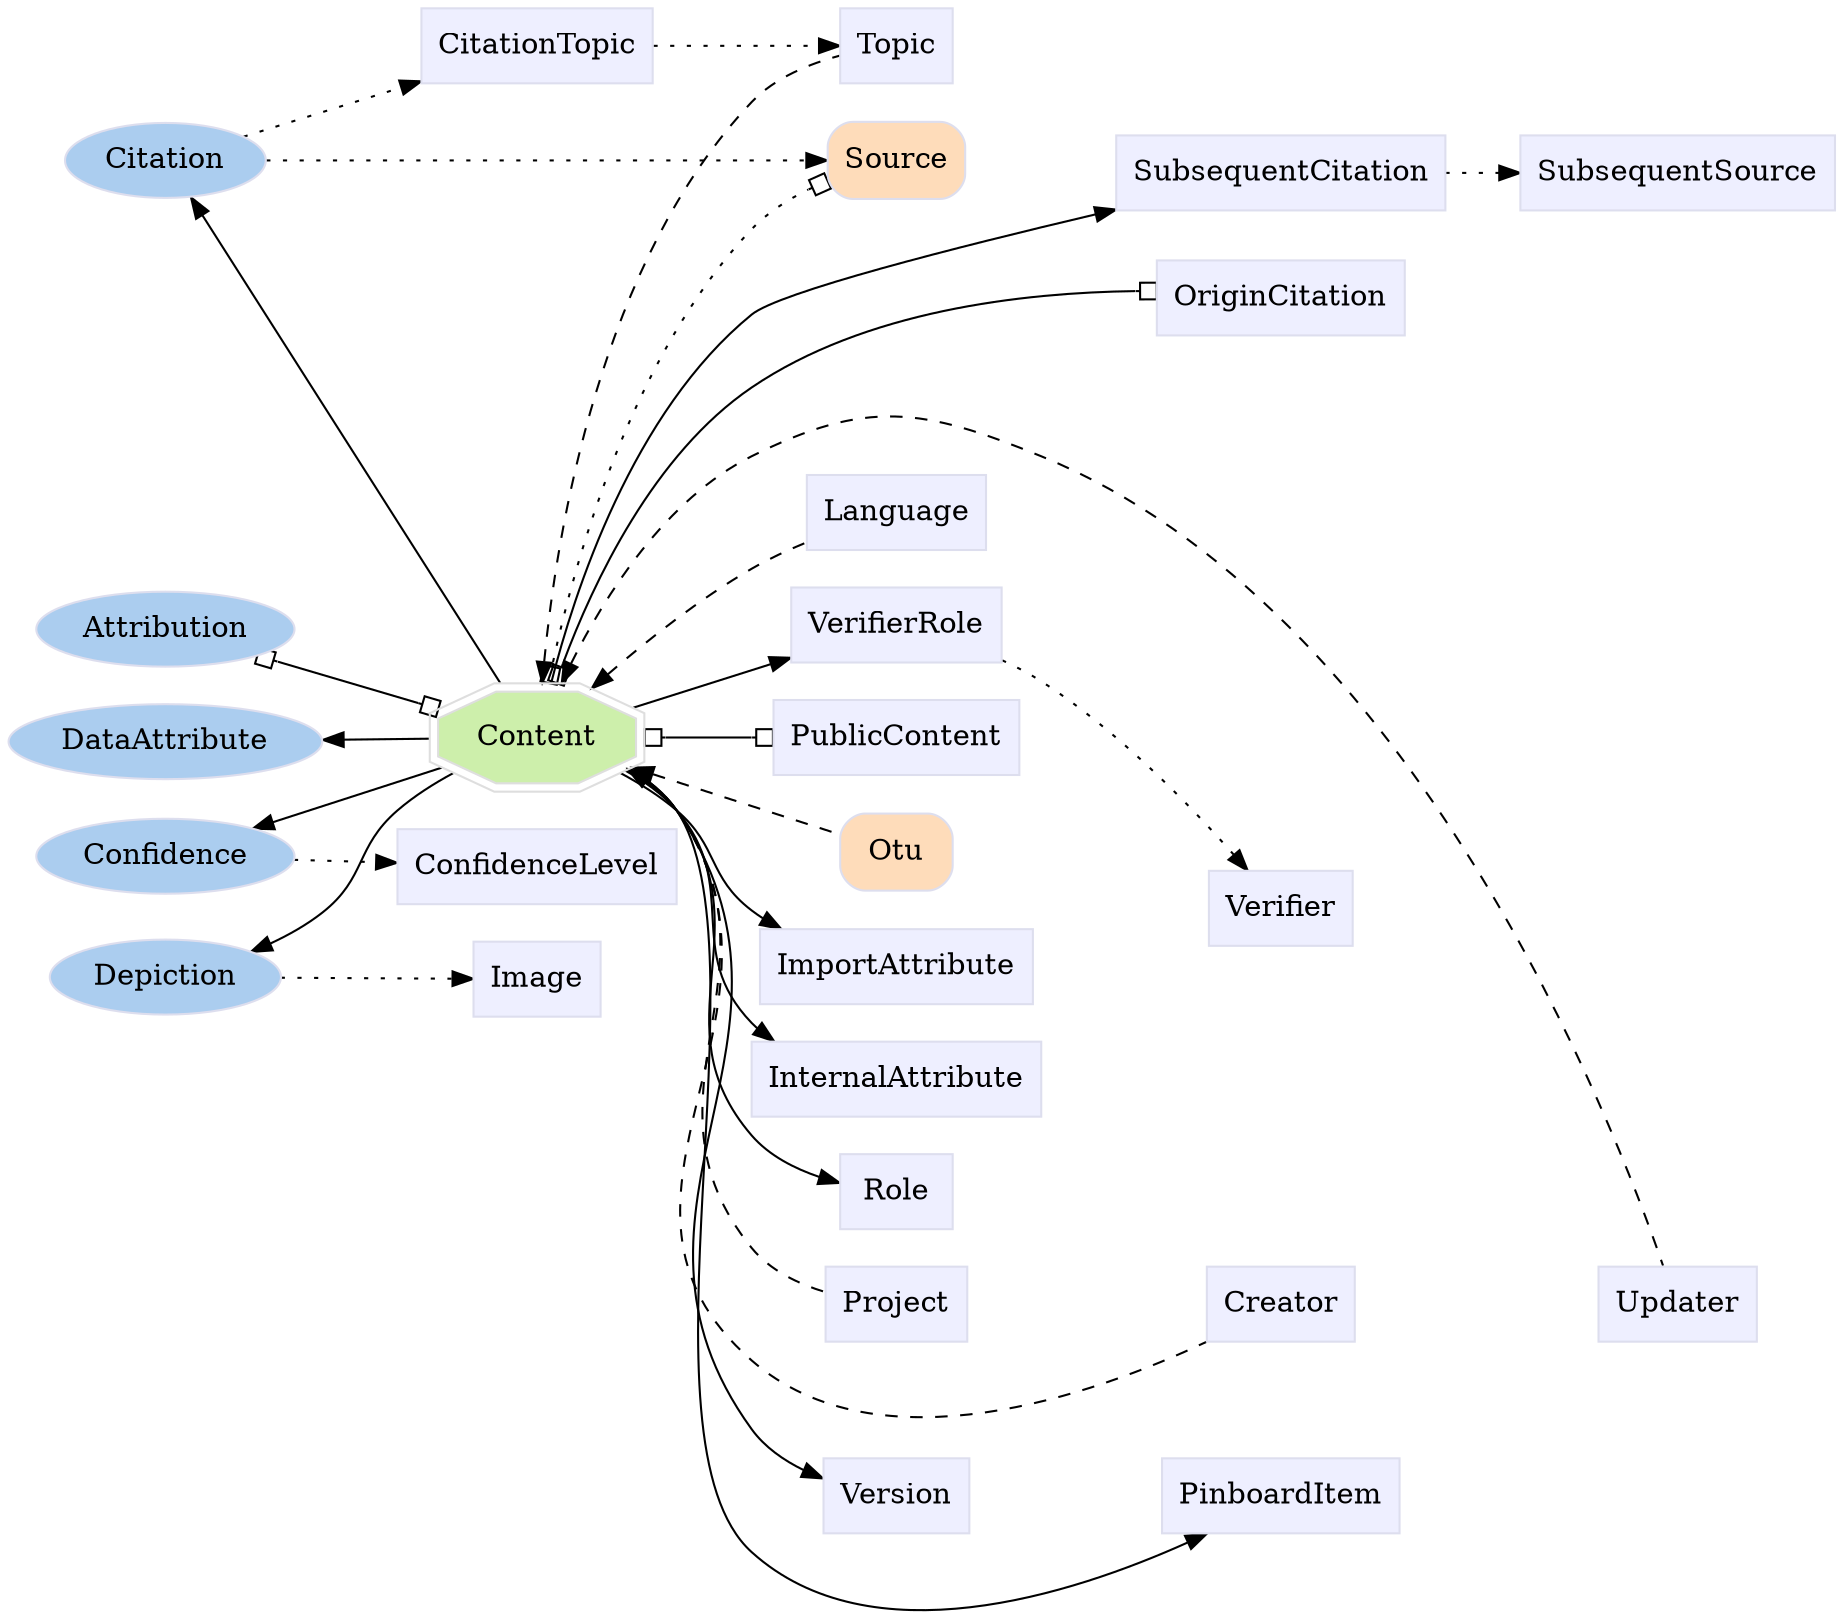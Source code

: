 digraph Content {
	graph [bb="0,0,720.43,762.68",
		label="",
		outputorder=edgesfirst,
		rankdir=LR
	];
	node [label="\N"];
	subgraph annotator_cluster {
		graph [rank=min];
		Citation	[color="#dddeee",
			fillcolor="#abcdef",
			group=annotator,
			height=0.5,
			href="/develop/Data/models.html#citation",
			label=Citation,
			pos="61.588,689.68",
			shape=oval,
			style=filled,
			target=_top,
			width=1.1279];
		Confidence	[color="#dddeee",
			fillcolor="#abcdef",
			group=annotator,
			height=0.5,
			href="/develop/Data/models.html#confidence",
			label=Confidence,
			pos="61.588,355.68",
			shape=oval,
			style=filled,
			target=_top,
			width=1.4833];
		DataAttribute	[color="#dddeee",
			fillcolor="#abcdef",
			group=annotator,
			height=0.5,
			href="/develop/Data/models.html#data-attribute",
			label=DataAttribute,
			pos="61.588,410.68",
			shape=oval,
			style=filled,
			target=_top,
			width=1.7108];
		Depiction	[color="#dddeee",
			fillcolor="#abcdef",
			group=annotator,
			height=0.5,
			href="/develop/Data/models.html#depiction",
			label=Depiction,
			pos="61.588,301.68",
			shape=oval,
			style=filled,
			target=_top,
			width=1.3127];
		Attribution	[color="#dddeee",
			fillcolor="#abcdef",
			group=annotator,
			height=0.5,
			href="/develop/Data/models.html#attribution",
			label=Attribution,
			pos="61.588,464.68",
			shape=oval,
			style=filled,
			target=_top,
			width=1.4406];
	}
	subgraph core {
		Source	[color="#dddeee",
			fillcolor="#fedcba",
			group=core,
			height=0.51389,
			href="/develop/Data/models.html#source",
			label=Source,
			pos="357.55,689.68",
			shape=Mrecord,
			style=filled,
			target=_top,
			width=0.75];
		Otu	[color="#dddeee",
			fillcolor="#fedcba",
			group=core,
			height=0.51389,
			href="/develop/Data/models.html#otu",
			label=Otu,
			pos="357.55,357.68",
			shape=Mrecord,
			style=filled,
			target=_top,
			width=0.75];
	}
	subgraph supporting {
		Content	[color="#dedede",
			fillcolor="#cdefab",
			group=target,
			height=0.61111,
			href="/develop/Data/models.html#content",
			label=Content,
			pos="213.68,412.68",
			shape=doubleoctagon,
			style=filled,
			target=_top,
			width=1.3165];
		CitationTopic	[color="#dddeee",
			fillcolor="#eeefff",
			group=supporting,
			height=0.5,
			href="/develop/Data/models.html#citation-topic",
			label=CitationTopic,
			pos="213.68,744.68",
			shape=box,
			style=filled,
			target=_top,
			width=1.2639];
		ConfidenceLevel	[color="#dddeee",
			fillcolor="#eeefff",
			group=supporting,
			height=0.5,
			href="/develop/Data/models.html#confidence-level",
			label=ConfidenceLevel,
			pos="213.68,354.68",
			shape=box,
			style=filled,
			target=_top,
			width=1.5139];
		Image	[color="#dddeee",
			fillcolor="#eeefff",
			group=supporting,
			height=0.5,
			href="/develop/Data/models.html#image",
			label=Image,
			pos="213.68,300.68",
			shape=box,
			style=filled,
			target=_top,
			width=0.75];
		ImportAttribute	[color="#dddeee",
			fillcolor="#eeefff",
			group=supporting,
			height=0.5,
			href="/develop/Data/models.html#import-attribute",
			label=ImportAttribute,
			pos="357.55,302.68",
			shape=box,
			style=filled,
			target=_top,
			width=1.4201];
		InternalAttribute	[color="#dddeee",
			fillcolor="#eeefff",
			group=supporting,
			height=0.5,
			href="/develop/Data/models.html#internal-attribute",
			label=InternalAttribute,
			pos="357.55,248.68",
			shape=box,
			style=filled,
			target=_top,
			width=1.4826];
		PinboardItem	[color="#dddeee",
			fillcolor="#eeefff",
			group=supporting,
			height=0.5,
			href="/develop/Data/models.html#pinboard-item",
			label=PinboardItem,
			pos="507.8,48.684",
			shape=box,
			style=filled,
			target=_top,
			width=1.2535];
		Role	[color="#dddeee",
			fillcolor="#eeefff",
			group=supporting,
			height=0.5,
			href="/develop/Data/models.html#role",
			label=Role,
			pos="357.55,194.68",
			shape=box,
			style=filled,
			target=_top,
			width=0.75];
		SubsequentCitation	[color="#dddeee",
			fillcolor="#eeefff",
			group=supporting,
			height=0.5,
			href="/develop/Data/models.html#subsequent-citation",
			label=SubsequentCitation,
			pos="507.8,683.68",
			shape=box,
			style=filled,
			target=_top,
			width=1.691];
		SubsequentSource	[color="#dddeee",
			fillcolor="#eeefff",
			group=supporting,
			height=0.5,
			href="/develop/Data/models.html#subsequent-source",
			label=SubsequentSource,
			pos="662.55,683.68",
			shape=box,
			style=filled,
			target=_top,
			width=1.6076];
		Topic	[color="#dddeee",
			fillcolor="#eeefff",
			group=supporting,
			height=0.5,
			href="/develop/Data/models.html#topic",
			label=Topic,
			pos="357.55,744.68",
			shape=box,
			style=filled,
			target=_top,
			width=0.75];
		VerifierRole	[color="#dddeee",
			fillcolor="#eeefff",
			group=supporting,
			height=0.5,
			href="/develop/Data/models.html#verifier-role",
			label=VerifierRole,
			pos="357.55,466.68",
			shape=box,
			style=filled,
			target=_top,
			width=1.1493];
		Verifier	[color="#dddeee",
			fillcolor="#eeefff",
			group=supporting,
			height=0.5,
			href="/develop/Data/models.html#verifier",
			label=Verifier,
			pos="507.8,330.68",
			shape=box,
			style=filled,
			target=_top,
			width=0.79514];
		Version	[color="#dddeee",
			fillcolor="#eeefff",
			group=supporting,
			height=0.5,
			href="/develop/Data/models.html#version",
			label=Version,
			pos="357.55,48.684",
			shape=box,
			style=filled,
			target=_top,
			width=0.79514];
		Creator	[color="#dddeee",
			fillcolor="#eeefff",
			group=supporting,
			height=0.5,
			href="/develop/Data/models.html#creator",
			label=Creator,
			pos="507.8,140.68",
			shape=box,
			style=filled,
			target=_top,
			width=0.78472];
		Language	[color="#dddeee",
			fillcolor="#eeefff",
			group=supporting,
			height=0.5,
			href="/develop/Data/models.html#language",
			label=Language,
			pos="357.55,520.68",
			shape=box,
			style=filled,
			target=_top,
			width=0.96181];
		Project	[color="#dddeee",
			fillcolor="#eeefff",
			group=supporting,
			height=0.5,
			href="/develop/Data/models.html#project",
			label=Project,
			pos="357.55,140.68",
			shape=box,
			style=filled,
			target=_top,
			width=0.75347];
		Updater	[color="#dddeee",
			fillcolor="#eeefff",
			group=supporting,
			height=0.5,
			href="/develop/Data/models.html#updater",
			label=Updater,
			pos="662.55,140.68",
			shape=box,
			style=filled,
			target=_top,
			width=0.82639];
		OriginCitation	[color="#dddeee",
			fillcolor="#eeefff",
			group=supporting,
			height=0.5,
			href="/develop/Data/models.html#origin-citation",
			label=OriginCitation,
			pos="507.8,623.68",
			shape=box,
			style=filled,
			target=_top,
			width=1.316];
		PublicContent	[color="#dddeee",
			fillcolor="#eeefff",
			group=supporting,
			height=0.5,
			href="/develop/Data/models.html#public-content",
			label=PublicContent,
			pos="357.55,412.68",
			shape=box,
			style=filled,
			target=_top,
			width=1.2951];
	}
	Citation -> Source	[pos="e,330.19,689.68 102.54,689.68 159.43,689.68 263.05,689.68 318.74,689.68",
		style=dotted];
	Citation -> CitationTopic	[pos="e,167.95,728.29 93.686,701.08 112.05,707.81 135.83,716.52 157.3,724.39",
		style=dotted];
	Confidence -> ConfidenceLevel	[pos="e,158.69,355.04 115.08,355.33 125.45,355.26 136.45,355.19 147.18,355.12",
		style=dotted];
	Depiction -> Image	[pos="e,186.59,300.86 109.25,301.37 130.45,301.23 155.18,301.07 175.15,300.93",
		style=dotted];
	Source -> SubsequentCitation	[pos="e,446.45,686.13 384.71,688.62 398.83,688.05 417.01,687.32 435,686.59",
		style=invis];
	Source -> OriginCitation	[pos="e,465.51,642.06 384.71,678.04 404.19,669.36 431.41,657.25 455.21,646.65",
		style=invis];
	Content -> Citation	[pos="e,72.205,671.93 200.7,434.79 173.58,484.84 107.52,606.76 77.669,661.85"];
	Content -> Confidence	[pos="e,98.156,369.19 175.27,398.48 155.09,390.81 130,381.29 108.63,373.17"];
	Content -> DataAttribute	[pos="e,123.2,411.49 166.15,412.06 156.07,411.93 145.18,411.78 134.38,411.64"];
	Content -> Depiction	[pos="e,97.839,313.46 179.66,396.67 172.48,392.36 165.23,387.32 159.18,381.68 138.33,362.28 145.02,346.96 123.18,328.68 118.54,324.8 113.25,\
321.38 107.79,318.39"];
	Content -> Attribution	[arrowhead=obox,
		arrowtail=obox,
		dir=both,
		pos="s,173.45,426.27 e,99.303,451.96 163.93,429.57 146.33,435.67 126.53,442.53 109.12,448.56"];
	Content -> Source	[arrowhead=obox,
		arrowtail=obox,
		dir=both,
		pos="s,217.9,434.93 e,330.25,677.63 219.68,445.17 228.81,495.31 252.23,592.46 304.18,656.68 308.96,662.6 315.11,667.77 321.49,672.15",
		style=dotted];
	Content -> Otu	[dir=back,
		pos="s,251.95,398.23 262.41,394.18 285.06,385.4 311.27,375.24 330.27,367.87",
		style=dashed];
	Content -> ImportAttribute	[pos="e,317.16,321.1 247.62,396.59 254.8,392.29 262.07,387.26 268.18,381.68 288.65,362.96 283.38,349.05 304.18,330.68 305.41,329.6 306.69,\
328.53 308.01,327.5"];
	Content -> InternalAttribute	[pos="e,313.57,267.1 249.44,397.45 256.37,393.15 263.07,387.91 268.18,381.68 299.71,343.2 271.7,313.38 304.18,275.68 304.52,275.29 304.87,\
274.89 305.22,274.51"];
	Content -> PinboardItem	[pos="e,473.75,30.329 251.1,397.91 257.75,393.62 263.93,388.27 268.18,381.68 311.74,314.11 244.56,75.632 304.18,21.684 347.26,-17.309 \
418.13,4.6262 463.61,25.5"];
	Content -> Role	[pos="e,330.24,202.91 250.22,397.67 257.02,393.38 263.47,388.09 268.18,381.68 311.32,322.94 259.6,279.35 304.18,221.68 308.49,216.11 314.27,\
211.58 320.42,207.93"];
	Content -> SubsequentCitation	[pos="e,446.49,668.88 218.47,434.93 226.66,476.2 249.84,564.97 304.18,614.68 323.91,632.74 385.51,652.3 435.66,665.97"];
	Content -> Topic	[dir=back,
		pos="s,215.4,434.98 216.09,446.18 220.32,506.92 237.15,636.49 304.18,717.68 310.95,725.89 320.86,731.88 330.25,736.11",
		style=dashed];
	Content -> VerifierRole	[pos="e,315.78,451.17 251.95,426.87 268.2,433.06 287.52,440.41 305.1,447.1"];
	Content -> Version	[pos="e,328.59,59.711 251,397.84 257.66,393.56 263.87,388.23 268.18,381.68 342.27,269.16 231.39,194.06 304.18,80.684 307.99,74.74 313.34,\
69.729 319.18,65.566"];
	Content -> Creator	[dir=back,
		pos="s,250.65,397.97 259.73,391.19 262.94,388.35 265.83,385.19 268.18,381.68 335,281.79 213.71,192.81 304.18,113.68 353.33,70.693 436.5,\
103.45 479.4,125.28",
		style=dashed];
	Content -> Language	[dir=back,
		pos="s,235.06,433.99 242.87,441.71 259.73,458.14 282.12,478.4 304.18,493.68 309.89,497.64 316.27,501.41 322.55,504.8",
		style=dashed];
	Content -> Project	[dir=back,
		pos="s,250.49,397.86 259.61,391.11 262.84,388.29 265.77,385.15 268.18,381.68 323.12,302.42 247.3,245.57 304.18,167.68 310.51,159.01 320.46,\
152.91 329.99,148.73",
		style=dashed];
	Content -> Updater	[dir=back,
		pos="s,221.86,434.98 225.85,445.38 238.95,477.97 264.11,526.17 304.18,547.68 345.98,570.12 367.98,567.85 410.93,547.68 575.43,470.45 \
641.89,227.51 657.67,158.89",
		style=dashed];
	Content -> OriginCitation	[arrowhead=obox,
		arrowtail=obox,
		dir=both,
		pos="s,219.99,434.91 e,459.99,624.61 222.75,444.57 234.2,483.01 258.97,546.66 304.18,580.68 345.98,612.15 405.72,621.74 449.5,624.15"];
	Content -> PublicContent	[arrowhead=obox,
		arrowtail=obox,
		dir=both,
		pos="s,261.52,412.68 e,310.72,412.68 271.74,412.68 281.16,412.68 290.91,412.68 300.3,412.68"];
	CitationTopic -> Topic	[pos="e,330.11,744.68 259.57,744.68 278.61,744.68 300.57,744.68 318.77,744.68",
		style=dotted];
	Role -> Verifier	[pos="e,493.94,312.2 385.01,205.93 393.69,210.22 403.1,215.58 410.93,221.68 441.13,245.26 469.28,279.28 487.16,303.02",
		style=invis];
	SubsequentCitation -> SubsequentSource	[pos="e,604.6,683.68 569.17,683.68 577.11,683.68 585.28,683.68 593.34,683.68",
		style=dotted];
	VerifierRole -> Verifier	[pos="e,493.94,349.17 398.15,448.32 402.62,445.66 406.97,442.77 410.93,439.68 441.13,416.11 469.28,382.09 487.16,358.34",
		style=dotted];
	Version -> PinboardItem	[pos="e,462.43,48.684 386.43,48.684 404.65,48.684 429.06,48.684 451.14,48.684",
		style=invis];
	Creator -> Updater	[pos="e,632.54,140.68 536.46,140.68 560.13,140.68 594.5,140.68 621.23,140.68",
		style=invis];
	Project -> Creator	[pos="e,479.27,140.68 385.05,140.68 408.09,140.68 441.78,140.68 467.88,140.68",
		style=invis];
}
